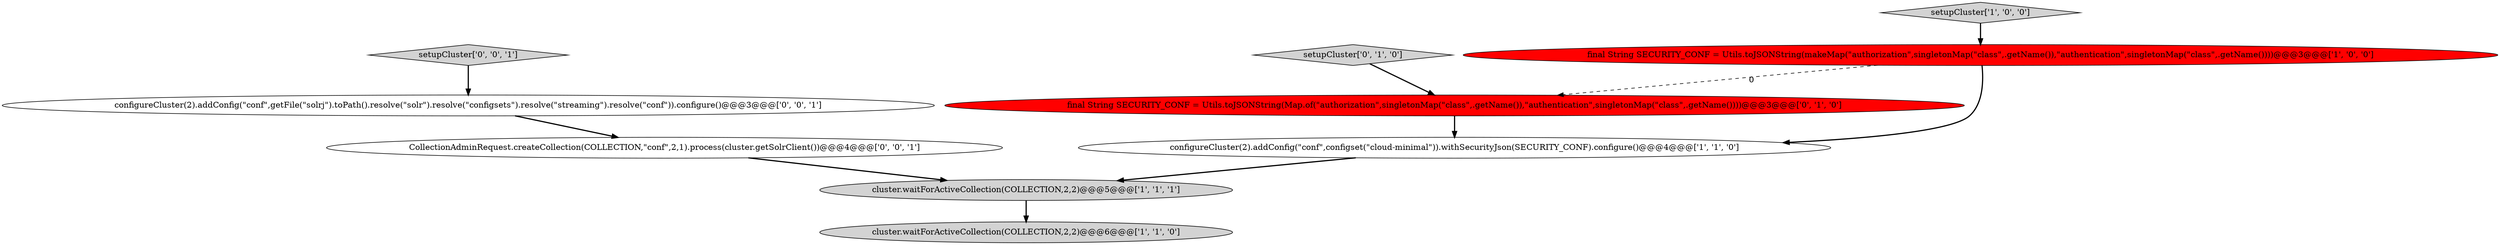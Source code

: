 digraph {
1 [style = filled, label = "configureCluster(2).addConfig(\"conf\",configset(\"cloud-minimal\")).withSecurityJson(SECURITY_CONF).configure()@@@4@@@['1', '1', '0']", fillcolor = white, shape = ellipse image = "AAA0AAABBB1BBB"];
3 [style = filled, label = "setupCluster['1', '0', '0']", fillcolor = lightgray, shape = diamond image = "AAA0AAABBB1BBB"];
2 [style = filled, label = "cluster.waitForActiveCollection(COLLECTION,2,2)@@@5@@@['1', '1', '1']", fillcolor = lightgray, shape = ellipse image = "AAA0AAABBB1BBB"];
5 [style = filled, label = "final String SECURITY_CONF = Utils.toJSONString(Map.of(\"authorization\",singletonMap(\"class\",.getName()),\"authentication\",singletonMap(\"class\",.getName())))@@@3@@@['0', '1', '0']", fillcolor = red, shape = ellipse image = "AAA1AAABBB2BBB"];
9 [style = filled, label = "setupCluster['0', '0', '1']", fillcolor = lightgray, shape = diamond image = "AAA0AAABBB3BBB"];
6 [style = filled, label = "setupCluster['0', '1', '0']", fillcolor = lightgray, shape = diamond image = "AAA0AAABBB2BBB"];
7 [style = filled, label = "configureCluster(2).addConfig(\"conf\",getFile(\"solrj\").toPath().resolve(\"solr\").resolve(\"configsets\").resolve(\"streaming\").resolve(\"conf\")).configure()@@@3@@@['0', '0', '1']", fillcolor = white, shape = ellipse image = "AAA0AAABBB3BBB"];
0 [style = filled, label = "cluster.waitForActiveCollection(COLLECTION,2,2)@@@6@@@['1', '1', '0']", fillcolor = lightgray, shape = ellipse image = "AAA0AAABBB1BBB"];
8 [style = filled, label = "CollectionAdminRequest.createCollection(COLLECTION,\"conf\",2,1).process(cluster.getSolrClient())@@@4@@@['0', '0', '1']", fillcolor = white, shape = ellipse image = "AAA0AAABBB3BBB"];
4 [style = filled, label = "final String SECURITY_CONF = Utils.toJSONString(makeMap(\"authorization\",singletonMap(\"class\",.getName()),\"authentication\",singletonMap(\"class\",.getName())))@@@3@@@['1', '0', '0']", fillcolor = red, shape = ellipse image = "AAA1AAABBB1BBB"];
4->5 [style = dashed, label="0"];
5->1 [style = bold, label=""];
6->5 [style = bold, label=""];
1->2 [style = bold, label=""];
2->0 [style = bold, label=""];
4->1 [style = bold, label=""];
8->2 [style = bold, label=""];
9->7 [style = bold, label=""];
7->8 [style = bold, label=""];
3->4 [style = bold, label=""];
}
